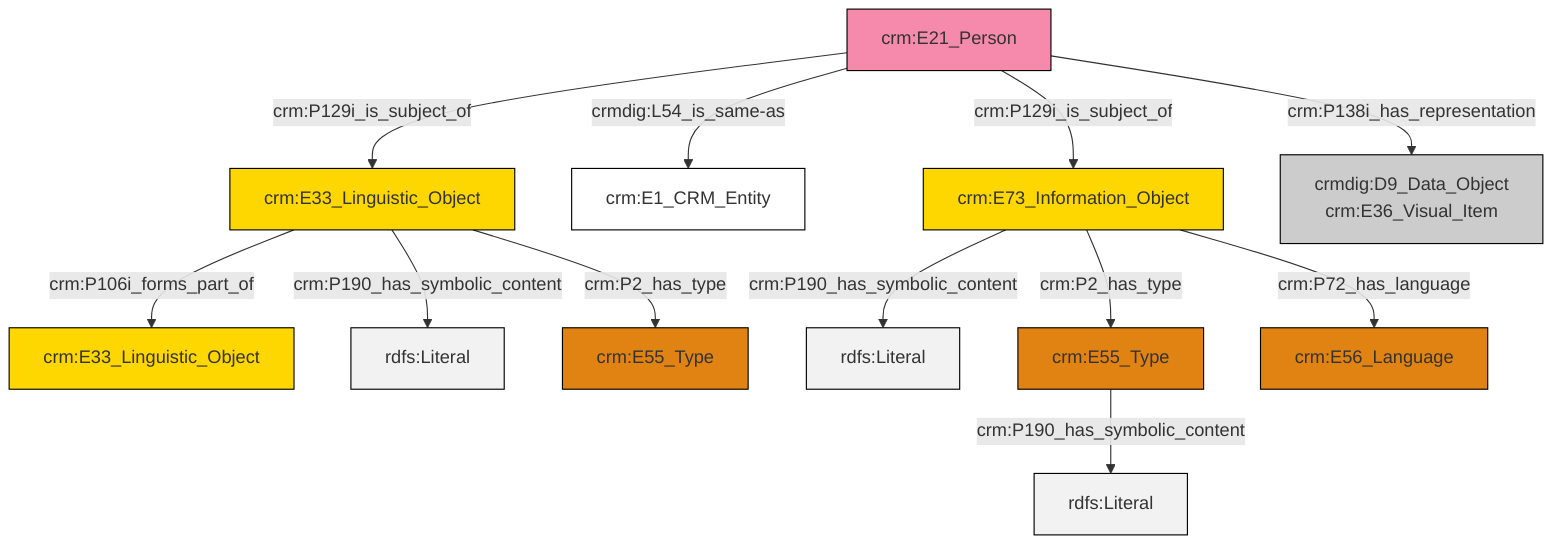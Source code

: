 graph TD
classDef Literal fill:#f2f2f2,stroke:#000000;
classDef CRM_Entity fill:#FFFFFF,stroke:#000000;
classDef Temporal_Entity fill:#00C9E6, stroke:#000000;
classDef Type fill:#E18312, stroke:#000000;
classDef Time-Span fill:#2C9C91, stroke:#000000;
classDef Appellation fill:#FFEB7F, stroke:#000000;
classDef Place fill:#008836, stroke:#000000;
classDef Persistent_Item fill:#B266B2, stroke:#000000;
classDef Conceptual_Object fill:#FFD700, stroke:#000000;
classDef Physical_Thing fill:#D2B48C, stroke:#000000;
classDef Actor fill:#f58aad, stroke:#000000;
classDef PC_Classes fill:#4ce600, stroke:#000000;
classDef Multi fill:#cccccc,stroke:#000000;

0["crm:E33_Linguistic_Object"]:::Conceptual_Object -->|crm:P106i_forms_part_of| 1["crm:E33_Linguistic_Object"]:::Conceptual_Object
8["crm:E21_Person"]:::Actor -->|crm:P129i_is_subject_of| 0["crm:E33_Linguistic_Object"]:::Conceptual_Object
8["crm:E21_Person"]:::Actor -->|crmdig:L54_is_same-as| 2["crm:E1_CRM_Entity"]:::CRM_Entity
6["crm:E73_Information_Object"]:::Conceptual_Object -->|crm:P190_has_symbolic_content| 13[rdfs:Literal]:::Literal
6["crm:E73_Information_Object"]:::Conceptual_Object -->|crm:P2_has_type| 4["crm:E55_Type"]:::Type
8["crm:E21_Person"]:::Actor -->|crm:P129i_is_subject_of| 6["crm:E73_Information_Object"]:::Conceptual_Object
0["crm:E33_Linguistic_Object"]:::Conceptual_Object -->|crm:P190_has_symbolic_content| 19[rdfs:Literal]:::Literal
8["crm:E21_Person"]:::Actor -->|crm:P138i_has_representation| 9["crmdig:D9_Data_Object<br>crm:E36_Visual_Item"]:::Multi
0["crm:E33_Linguistic_Object"]:::Conceptual_Object -->|crm:P2_has_type| 17["crm:E55_Type"]:::Type
4["crm:E55_Type"]:::Type -->|crm:P190_has_symbolic_content| 20[rdfs:Literal]:::Literal
6["crm:E73_Information_Object"]:::Conceptual_Object -->|crm:P72_has_language| 11["crm:E56_Language"]:::Type
